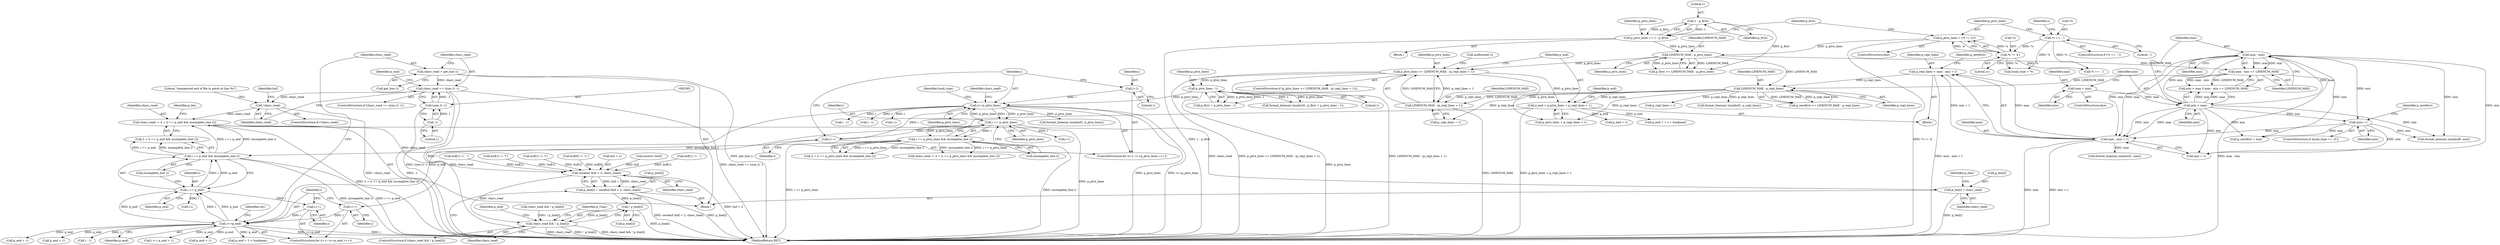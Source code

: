 digraph "0_savannah_0c08d7a902c6fdd49b704623a12d8d672ef18944@API" {
"1002628" [label="(Call,chars_read -= 2 + (i == p_end && incomplete_line ()))"];
"1002632" [label="(Call,i == p_end && incomplete_line ())"];
"1002633" [label="(Call,i == p_end)"];
"1002572" [label="(Call,i<=p_end)"];
"1002570" [label="(Call,i++)"];
"1002390" [label="(Call,i<=p_ptrn_lines)"];
"1002387" [label="(Call,i=1)"];
"1002393" [label="(Call,i++)"];
"1002451" [label="(Call,i == p_ptrn_lines)"];
"1002356" [label="(Call,p_ptrn_lines - 1)"];
"1002314" [label="(Call,p_ptrn_lines >= LINENUM_MAX - (p_repl_lines + 1))"];
"1002242" [label="(Call,LINENUM_MAX - p_ptrn_lines)"];
"1002233" [label="(Call,p_ptrn_lines = (*s != 'a'))"];
"1002235" [label="(Call,*s != 'a')"];
"1002214" [label="(Call,*s == ',')"];
"1002227" [label="(Call,p_ptrn_lines += 1 - p_first)"];
"1002229" [label="(Call,1 - p_first)"];
"1002316" [label="(Call,LINENUM_MAX - (p_repl_lines + 1))"];
"1002309" [label="(Call,LINENUM_MAX - p_repl_lines)"];
"1002284" [label="(Call,max - min == LINENUM_MAX)"];
"1002285" [label="(Call,max - min)"];
"1002281" [label="(Call,min > max)"];
"1002276" [label="(Call,max = min)"];
"1002299" [label="(Call,p_repl_lines = max - min + 1)"];
"1002301" [label="(Call,max - min + 1)"];
"1002294" [label="(Call,min++)"];
"1002575" [label="(Call,i++)"];
"1002322" [label="(Call,p_end = p_ptrn_lines + p_repl_lines + 1)"];
"1002450" [label="(Call,i == p_ptrn_lines && incomplete_line ())"];
"1002598" [label="(Call,!chars_read)"];
"1002582" [label="(Call,chars_read == (size_t) -1)"];
"1002578" [label="(Call,chars_read = get_line ())"];
"1002584" [label="(Call,(size_t) -1)"];
"1002586" [label="(Call,-1)"];
"1002637" [label="(Call,p_len[i] = chars_read)"];
"1002646" [label="(Call,savebuf (buf + 2, chars_read))"];
"1002642" [label="(Call,p_line[i] = savebuf (buf + 2, chars_read))"];
"1002654" [label="(Call,! p_line[i])"];
"1002652" [label="(Call,chars_read && ! p_line[i])"];
"1002278" [label="(Identifier,min)"];
"1002284" [label="(Call,max - min == LINENUM_MAX)"];
"1002446" [label="(Call,chars_read -= 2 + (i == p_ptrn_lines && incomplete_line ()))"];
"1002772" [label="(MethodReturn,RET)"];
"1002282" [label="(Identifier,min)"];
"1002230" [label="(Literal,1)"];
"1002357" [label="(Identifier,p_ptrn_lines)"];
"1002391" [label="(Identifier,i)"];
"1002453" [label="(Identifier,p_ptrn_lines)"];
"1002570" [label="(Call,i++)"];
"1002579" [label="(Identifier,chars_read)"];
"1002574" [label="(Identifier,p_end)"];
"1002572" [label="(Call,i<=p_end)"];
"1002573" [label="(Identifier,i)"];
"1002673" [label="(Identifier,rev)"];
"1002290" [label="(ControlStructure,if (hunk_type == 'd'))"];
"1002243" [label="(Identifier,LINENUM_MAX)"];
"1002618" [label="(Call,buf[1] != '\t')"];
"1002386" [label="(ControlStructure,for (i=1; i<=p_ptrn_lines; i++))"];
"1002313" [label="(ControlStructure,if (p_ptrn_lines >= LINENUM_MAX - (p_repl_lines + 1)))"];
"1002246" [label="(Call,hunk_type = *s)"];
"1002331" [label="(Call,p_end + 1)"];
"1002578" [label="(Call,chars_read = get_line ())"];
"1002389" [label="(Literal,1)"];
"1002652" [label="(Call,chars_read && ! p_line[i])"];
"1002577" [label="(Block,)"];
"1002233" [label="(Call,p_ptrn_lines = (*s != 'a'))"];
"1002388" [label="(Identifier,i)"];
"1002322" [label="(Call,p_end = p_ptrn_lines + p_repl_lines + 1)"];
"1002215" [label="(Call,*s)"];
"1002277" [label="(Identifier,max)"];
"1002330" [label="(Call,p_end + 1 >= hunkmax)"];
"1002244" [label="(Identifier,p_ptrn_lines)"];
"1002236" [label="(Call,*s)"];
"1002702" [label="(Call,i <= p_end + 1)"];
"1002569" [label="(ControlStructure,for (i++; i<=p_end; i++))"];
"1002630" [label="(Call,2 + (i == p_end && incomplete_line ()))"];
"1002316" [label="(Call,LINENUM_MAX - (p_repl_lines + 1))"];
"1002321" [label="(Call,malformed ())"];
"1002636" [label="(Call,incomplete_line ())"];
"1002538" [label="(Call,format_linenum (numbuf1, max))"];
"1002635" [label="(Identifier,p_end)"];
"1002436" [label="(Call,buf[1] != '\t')"];
"1002218" [label="(Block,)"];
"1002651" [label="(ControlStructure,if (chars_read && ! p_line[i]))"];
"1002646" [label="(Call,savebuf (buf + 2, chars_read))"];
"1002308" [label="(Identifier,p_newfirst)"];
"1002231" [label="(Identifier,p_first)"];
"1002479" [label="(Call,i-1)"];
"1002660" [label="(Identifier,p_end)"];
"1002644" [label="(Identifier,p_line)"];
"1002275" [label="(ControlStructure,else)"];
"1002394" [label="(Identifier,i)"];
"1002571" [label="(Identifier,i)"];
"1002653" [label="(Identifier,chars_read)"];
"1002492" [label="(Identifier,hunk_type)"];
"1002354" [label="(Call,p_first + p_ptrn_lines - 1)"];
"1002265" [label="(Call,*s == ',')"];
"1002581" [label="(ControlStructure,if (chars_read == (size_t) -1))"];
"1002681" [label="(Call,p_end + 1)"];
"1002590" [label="(Identifier,p_end)"];
"1002598" [label="(Call,!chars_read)"];
"1002680" [label="(Call,p_end + 1 < hunkmax)"];
"1002637" [label="(Call,p_len[i] = chars_read)"];
"1002242" [label="(Call,LINENUM_MAX - p_ptrn_lines)"];
"1002582" [label="(Call,chars_read == (size_t) -1)"];
"1002643" [label="(Call,p_line[i])"];
"1002731" [label="(Call,format_linenum (numbuf1, p_ptrn_lines))"];
"1002276" [label="(Call,max = min)"];
"1002287" [label="(Identifier,min)"];
"1002628" [label="(Call,chars_read -= 2 + (i == p_end && incomplete_line ()))"];
"1002310" [label="(Identifier,LINENUM_MAX)"];
"1002295" [label="(Identifier,min)"];
"1002281" [label="(Call,min > max)"];
"1002318" [label="(Call,p_repl_lines + 1)"];
"1002704" [label="(Call,p_end + 1)"];
"1002314" [label="(Call,p_ptrn_lines >= LINENUM_MAX - (p_repl_lines + 1))"];
"1002607" [label="(Call,buf[0] != '>')"];
"1002597" [label="(ControlStructure,if (!chars_read))"];
"1002301" [label="(Call,max - min + 1)"];
"1002280" [label="(Call,min > max || max - min == LINENUM_MAX)"];
"1002580" [label="(Call,get_line ())"];
"1002470" [label="(Call,chars_read && ! p_line[i])"];
"1002452" [label="(Identifier,i)"];
"1002352" [label="(Call,format_linenum (numbuf1, p_first + p_ptrn_lines - 1))"];
"1002358" [label="(Literal,1)"];
"1002390" [label="(Call,i<=p_ptrn_lines)"];
"1002214" [label="(Call,*s == ',')"];
"1002642" [label="(Call,p_line[i] = savebuf (buf + 2, chars_read))"];
"1002315" [label="(Identifier,p_ptrn_lines)"];
"1002661" [label="(Call,i-1)"];
"1002332" [label="(Identifier,p_end)"];
"1002311" [label="(Identifier,p_repl_lines)"];
"1002326" [label="(Call,p_repl_lines + 1)"];
"1002633" [label="(Call,i == p_end)"];
"1002584" [label="(Call,(size_t) -1)"];
"1002650" [label="(Identifier,chars_read)"];
"1002213" [label="(ControlStructure,if (*s == ','))"];
"1002535" [label="(Call,format_linenum (numbuf0, min))"];
"1002634" [label="(Identifier,i)"];
"1002392" [label="(Identifier,p_ptrn_lines)"];
"1002286" [label="(Identifier,max)"];
"1002599" [label="(Identifier,chars_read)"];
"1002299" [label="(Call,p_repl_lines = max - min + 1)"];
"1002217" [label="(Literal,',')"];
"1002285" [label="(Call,max - min)"];
"1002397" [label="(Identifier,chars_read)"];
"1002688" [label="(Call,p_end + 1)"];
"1002508" [label="(Call,i - 1)"];
"1002747" [label="(Call,format_linenum (numbuf1, p_repl_lines))"];
"1002302" [label="(Identifier,max)"];
"1002632" [label="(Call,i == p_end && incomplete_line ())"];
"1002356" [label="(Call,p_ptrn_lines - 1)"];
"1002669" [label="(Identifier,p_Char)"];
"1002297" [label="(Identifier,p_newfirst)"];
"1002647" [label="(Call,buf + 2)"];
"1002294" [label="(Call,min++)"];
"1002234" [label="(Identifier,p_ptrn_lines)"];
"1002228" [label="(Identifier,p_ptrn_lines)"];
"1002240" [label="(Call,p_first >= LINENUM_MAX - p_ptrn_lines)"];
"1002575" [label="(Call,i++)"];
"1002553" [label="(Call,savestr (buf))"];
"1002324" [label="(Call,p_ptrn_lines + p_repl_lines + 1)"];
"1002639" [label="(Identifier,p_len)"];
"1002288" [label="(Identifier,LINENUM_MAX)"];
"1002591" [label="(Call,i - 1)"];
"1002220" [label="(Identifier,s)"];
"1002387" [label="(Call,i=1)"];
"1002654" [label="(Call,! p_line[i])"];
"1002409" [label="(Call,i - 1)"];
"1002232" [label="(ControlStructure,else)"];
"1002307" [label="(Call,p_newfirst >= LINENUM_MAX - p_repl_lines)"];
"1002300" [label="(Identifier,p_repl_lines)"];
"1002601" [label="(Literal,\"unexpected end of file in patch at line %s\")"];
"1002587" [label="(Literal,1)"];
"1002323" [label="(Identifier,p_end)"];
"1002451" [label="(Call,i == p_ptrn_lines)"];
"1002586" [label="(Call,-1)"];
"1002609" [label="(Identifier,buf)"];
"1002238" [label="(Literal,'a')"];
"1002454" [label="(Call,incomplete_line ())"];
"1002227" [label="(Call,p_ptrn_lines += 1 - p_first)"];
"1002431" [label="(Call,buf[1] != ' ')"];
"1002229" [label="(Call,1 - p_first)"];
"1002309" [label="(Call,LINENUM_MAX - p_repl_lines)"];
"1002583" [label="(Identifier,chars_read)"];
"1002283" [label="(Identifier,max)"];
"1002159" [label="(Block,)"];
"1002303" [label="(Call,min + 1)"];
"1002448" [label="(Call,2 + (i == p_ptrn_lines && incomplete_line ()))"];
"1002317" [label="(Identifier,LINENUM_MAX)"];
"1002638" [label="(Call,p_len[i])"];
"1002655" [label="(Call,p_line[i])"];
"1002296" [label="(Call,p_newfirst = min)"];
"1002613" [label="(Call,buf[1] != ' ')"];
"1002558" [label="(Call,i-1)"];
"1002641" [label="(Identifier,chars_read)"];
"1002450" [label="(Call,i == p_ptrn_lines && incomplete_line ())"];
"1002393" [label="(Call,i++)"];
"1002235" [label="(Call,*s != 'a')"];
"1002629" [label="(Identifier,chars_read)"];
"1002241" [label="(Identifier,p_first)"];
"1002576" [label="(Identifier,i)"];
"1002628" -> "1002577"  [label="AST: "];
"1002628" -> "1002630"  [label="CFG: "];
"1002629" -> "1002628"  [label="AST: "];
"1002630" -> "1002628"  [label="AST: "];
"1002639" -> "1002628"  [label="CFG: "];
"1002628" -> "1002772"  [label="DDG: 2 + (i == p_end && incomplete_line ())"];
"1002632" -> "1002628"  [label="DDG: i == p_end"];
"1002632" -> "1002628"  [label="DDG: incomplete_line ()"];
"1002598" -> "1002628"  [label="DDG: chars_read"];
"1002628" -> "1002637"  [label="DDG: chars_read"];
"1002628" -> "1002646"  [label="DDG: chars_read"];
"1002632" -> "1002630"  [label="AST: "];
"1002632" -> "1002633"  [label="CFG: "];
"1002632" -> "1002636"  [label="CFG: "];
"1002633" -> "1002632"  [label="AST: "];
"1002636" -> "1002632"  [label="AST: "];
"1002630" -> "1002632"  [label="CFG: "];
"1002632" -> "1002772"  [label="DDG: incomplete_line ()"];
"1002632" -> "1002772"  [label="DDG: i == p_end"];
"1002632" -> "1002630"  [label="DDG: i == p_end"];
"1002632" -> "1002630"  [label="DDG: incomplete_line ()"];
"1002633" -> "1002632"  [label="DDG: i"];
"1002633" -> "1002632"  [label="DDG: p_end"];
"1002450" -> "1002632"  [label="DDG: incomplete_line ()"];
"1002633" -> "1002635"  [label="CFG: "];
"1002634" -> "1002633"  [label="AST: "];
"1002635" -> "1002633"  [label="AST: "];
"1002636" -> "1002633"  [label="CFG: "];
"1002633" -> "1002572"  [label="DDG: p_end"];
"1002633" -> "1002575"  [label="DDG: i"];
"1002572" -> "1002633"  [label="DDG: i"];
"1002572" -> "1002633"  [label="DDG: p_end"];
"1002633" -> "1002661"  [label="DDG: i"];
"1002572" -> "1002569"  [label="AST: "];
"1002572" -> "1002574"  [label="CFG: "];
"1002573" -> "1002572"  [label="AST: "];
"1002574" -> "1002572"  [label="AST: "];
"1002579" -> "1002572"  [label="CFG: "];
"1002673" -> "1002572"  [label="CFG: "];
"1002572" -> "1002772"  [label="DDG: i"];
"1002572" -> "1002772"  [label="DDG: i<=p_end"];
"1002570" -> "1002572"  [label="DDG: i"];
"1002575" -> "1002572"  [label="DDG: i"];
"1002322" -> "1002572"  [label="DDG: p_end"];
"1002572" -> "1002591"  [label="DDG: i"];
"1002572" -> "1002680"  [label="DDG: p_end"];
"1002572" -> "1002681"  [label="DDG: p_end"];
"1002572" -> "1002688"  [label="DDG: p_end"];
"1002572" -> "1002702"  [label="DDG: p_end"];
"1002572" -> "1002704"  [label="DDG: p_end"];
"1002570" -> "1002569"  [label="AST: "];
"1002570" -> "1002571"  [label="CFG: "];
"1002571" -> "1002570"  [label="AST: "];
"1002573" -> "1002570"  [label="CFG: "];
"1002390" -> "1002570"  [label="DDG: i"];
"1002390" -> "1002386"  [label="AST: "];
"1002390" -> "1002392"  [label="CFG: "];
"1002391" -> "1002390"  [label="AST: "];
"1002392" -> "1002390"  [label="AST: "];
"1002397" -> "1002390"  [label="CFG: "];
"1002492" -> "1002390"  [label="CFG: "];
"1002390" -> "1002772"  [label="DDG: p_ptrn_lines"];
"1002390" -> "1002772"  [label="DDG: i<=p_ptrn_lines"];
"1002387" -> "1002390"  [label="DDG: i"];
"1002393" -> "1002390"  [label="DDG: i"];
"1002451" -> "1002390"  [label="DDG: p_ptrn_lines"];
"1002356" -> "1002390"  [label="DDG: p_ptrn_lines"];
"1002390" -> "1002409"  [label="DDG: i"];
"1002390" -> "1002451"  [label="DDG: i"];
"1002390" -> "1002451"  [label="DDG: p_ptrn_lines"];
"1002390" -> "1002508"  [label="DDG: i"];
"1002390" -> "1002558"  [label="DDG: i"];
"1002390" -> "1002731"  [label="DDG: p_ptrn_lines"];
"1002387" -> "1002386"  [label="AST: "];
"1002387" -> "1002389"  [label="CFG: "];
"1002388" -> "1002387"  [label="AST: "];
"1002389" -> "1002387"  [label="AST: "];
"1002391" -> "1002387"  [label="CFG: "];
"1002393" -> "1002386"  [label="AST: "];
"1002393" -> "1002394"  [label="CFG: "];
"1002394" -> "1002393"  [label="AST: "];
"1002391" -> "1002393"  [label="CFG: "];
"1002451" -> "1002393"  [label="DDG: i"];
"1002451" -> "1002450"  [label="AST: "];
"1002451" -> "1002453"  [label="CFG: "];
"1002452" -> "1002451"  [label="AST: "];
"1002453" -> "1002451"  [label="AST: "];
"1002454" -> "1002451"  [label="CFG: "];
"1002450" -> "1002451"  [label="CFG: "];
"1002451" -> "1002772"  [label="DDG: p_ptrn_lines"];
"1002451" -> "1002450"  [label="DDG: i"];
"1002451" -> "1002450"  [label="DDG: p_ptrn_lines"];
"1002451" -> "1002479"  [label="DDG: i"];
"1002356" -> "1002354"  [label="AST: "];
"1002356" -> "1002358"  [label="CFG: "];
"1002357" -> "1002356"  [label="AST: "];
"1002358" -> "1002356"  [label="AST: "];
"1002354" -> "1002356"  [label="CFG: "];
"1002356" -> "1002772"  [label="DDG: p_ptrn_lines"];
"1002356" -> "1002352"  [label="DDG: p_ptrn_lines"];
"1002356" -> "1002352"  [label="DDG: 1"];
"1002356" -> "1002354"  [label="DDG: p_ptrn_lines"];
"1002356" -> "1002354"  [label="DDG: 1"];
"1002314" -> "1002356"  [label="DDG: p_ptrn_lines"];
"1002314" -> "1002313"  [label="AST: "];
"1002314" -> "1002316"  [label="CFG: "];
"1002315" -> "1002314"  [label="AST: "];
"1002316" -> "1002314"  [label="AST: "];
"1002321" -> "1002314"  [label="CFG: "];
"1002323" -> "1002314"  [label="CFG: "];
"1002314" -> "1002772"  [label="DDG: p_ptrn_lines >= LINENUM_MAX - (p_repl_lines + 1)"];
"1002314" -> "1002772"  [label="DDG: LINENUM_MAX - (p_repl_lines + 1)"];
"1002242" -> "1002314"  [label="DDG: p_ptrn_lines"];
"1002316" -> "1002314"  [label="DDG: LINENUM_MAX"];
"1002316" -> "1002314"  [label="DDG: p_repl_lines + 1"];
"1002314" -> "1002322"  [label="DDG: p_ptrn_lines"];
"1002314" -> "1002324"  [label="DDG: p_ptrn_lines"];
"1002242" -> "1002240"  [label="AST: "];
"1002242" -> "1002244"  [label="CFG: "];
"1002243" -> "1002242"  [label="AST: "];
"1002244" -> "1002242"  [label="AST: "];
"1002240" -> "1002242"  [label="CFG: "];
"1002242" -> "1002240"  [label="DDG: LINENUM_MAX"];
"1002242" -> "1002240"  [label="DDG: p_ptrn_lines"];
"1002233" -> "1002242"  [label="DDG: p_ptrn_lines"];
"1002227" -> "1002242"  [label="DDG: p_ptrn_lines"];
"1002242" -> "1002284"  [label="DDG: LINENUM_MAX"];
"1002242" -> "1002309"  [label="DDG: LINENUM_MAX"];
"1002233" -> "1002232"  [label="AST: "];
"1002233" -> "1002235"  [label="CFG: "];
"1002234" -> "1002233"  [label="AST: "];
"1002235" -> "1002233"  [label="AST: "];
"1002241" -> "1002233"  [label="CFG: "];
"1002233" -> "1002772"  [label="DDG: *s != 'a'"];
"1002235" -> "1002233"  [label="DDG: *s"];
"1002235" -> "1002233"  [label="DDG: 'a'"];
"1002235" -> "1002238"  [label="CFG: "];
"1002236" -> "1002235"  [label="AST: "];
"1002238" -> "1002235"  [label="AST: "];
"1002214" -> "1002235"  [label="DDG: *s"];
"1002235" -> "1002246"  [label="DDG: *s"];
"1002235" -> "1002265"  [label="DDG: *s"];
"1002214" -> "1002213"  [label="AST: "];
"1002214" -> "1002217"  [label="CFG: "];
"1002215" -> "1002214"  [label="AST: "];
"1002217" -> "1002214"  [label="AST: "];
"1002220" -> "1002214"  [label="CFG: "];
"1002234" -> "1002214"  [label="CFG: "];
"1002214" -> "1002246"  [label="DDG: *s"];
"1002214" -> "1002265"  [label="DDG: *s"];
"1002227" -> "1002218"  [label="AST: "];
"1002227" -> "1002229"  [label="CFG: "];
"1002228" -> "1002227"  [label="AST: "];
"1002229" -> "1002227"  [label="AST: "];
"1002241" -> "1002227"  [label="CFG: "];
"1002227" -> "1002772"  [label="DDG: 1 - p_first"];
"1002229" -> "1002227"  [label="DDG: 1"];
"1002229" -> "1002227"  [label="DDG: p_first"];
"1002229" -> "1002231"  [label="CFG: "];
"1002230" -> "1002229"  [label="AST: "];
"1002231" -> "1002229"  [label="AST: "];
"1002229" -> "1002240"  [label="DDG: p_first"];
"1002316" -> "1002318"  [label="CFG: "];
"1002317" -> "1002316"  [label="AST: "];
"1002318" -> "1002316"  [label="AST: "];
"1002316" -> "1002772"  [label="DDG: LINENUM_MAX"];
"1002309" -> "1002316"  [label="DDG: LINENUM_MAX"];
"1002309" -> "1002316"  [label="DDG: p_repl_lines"];
"1002309" -> "1002307"  [label="AST: "];
"1002309" -> "1002311"  [label="CFG: "];
"1002310" -> "1002309"  [label="AST: "];
"1002311" -> "1002309"  [label="AST: "];
"1002307" -> "1002309"  [label="CFG: "];
"1002309" -> "1002307"  [label="DDG: LINENUM_MAX"];
"1002309" -> "1002307"  [label="DDG: p_repl_lines"];
"1002284" -> "1002309"  [label="DDG: LINENUM_MAX"];
"1002299" -> "1002309"  [label="DDG: p_repl_lines"];
"1002309" -> "1002318"  [label="DDG: p_repl_lines"];
"1002309" -> "1002322"  [label="DDG: p_repl_lines"];
"1002309" -> "1002324"  [label="DDG: p_repl_lines"];
"1002309" -> "1002326"  [label="DDG: p_repl_lines"];
"1002309" -> "1002747"  [label="DDG: p_repl_lines"];
"1002284" -> "1002280"  [label="AST: "];
"1002284" -> "1002288"  [label="CFG: "];
"1002285" -> "1002284"  [label="AST: "];
"1002288" -> "1002284"  [label="AST: "];
"1002280" -> "1002284"  [label="CFG: "];
"1002284" -> "1002772"  [label="DDG: max - min"];
"1002284" -> "1002280"  [label="DDG: max - min"];
"1002284" -> "1002280"  [label="DDG: LINENUM_MAX"];
"1002285" -> "1002284"  [label="DDG: max"];
"1002285" -> "1002284"  [label="DDG: min"];
"1002285" -> "1002287"  [label="CFG: "];
"1002286" -> "1002285"  [label="AST: "];
"1002287" -> "1002285"  [label="AST: "];
"1002288" -> "1002285"  [label="CFG: "];
"1002281" -> "1002285"  [label="DDG: max"];
"1002281" -> "1002285"  [label="DDG: min"];
"1002285" -> "1002294"  [label="DDG: min"];
"1002285" -> "1002296"  [label="DDG: min"];
"1002285" -> "1002301"  [label="DDG: max"];
"1002285" -> "1002301"  [label="DDG: min"];
"1002285" -> "1002303"  [label="DDG: min"];
"1002285" -> "1002535"  [label="DDG: min"];
"1002281" -> "1002280"  [label="AST: "];
"1002281" -> "1002283"  [label="CFG: "];
"1002282" -> "1002281"  [label="AST: "];
"1002283" -> "1002281"  [label="AST: "];
"1002286" -> "1002281"  [label="CFG: "];
"1002280" -> "1002281"  [label="CFG: "];
"1002281" -> "1002280"  [label="DDG: min"];
"1002281" -> "1002280"  [label="DDG: max"];
"1002276" -> "1002281"  [label="DDG: max"];
"1002281" -> "1002294"  [label="DDG: min"];
"1002281" -> "1002296"  [label="DDG: min"];
"1002281" -> "1002301"  [label="DDG: max"];
"1002281" -> "1002301"  [label="DDG: min"];
"1002281" -> "1002303"  [label="DDG: min"];
"1002281" -> "1002535"  [label="DDG: min"];
"1002276" -> "1002275"  [label="AST: "];
"1002276" -> "1002278"  [label="CFG: "];
"1002277" -> "1002276"  [label="AST: "];
"1002278" -> "1002276"  [label="AST: "];
"1002282" -> "1002276"  [label="CFG: "];
"1002299" -> "1002159"  [label="AST: "];
"1002299" -> "1002301"  [label="CFG: "];
"1002300" -> "1002299"  [label="AST: "];
"1002301" -> "1002299"  [label="AST: "];
"1002308" -> "1002299"  [label="CFG: "];
"1002299" -> "1002772"  [label="DDG: max - min + 1"];
"1002301" -> "1002299"  [label="DDG: max"];
"1002301" -> "1002299"  [label="DDG: min + 1"];
"1002301" -> "1002303"  [label="CFG: "];
"1002302" -> "1002301"  [label="AST: "];
"1002303" -> "1002301"  [label="AST: "];
"1002301" -> "1002772"  [label="DDG: max"];
"1002301" -> "1002772"  [label="DDG: min + 1"];
"1002294" -> "1002301"  [label="DDG: min"];
"1002301" -> "1002538"  [label="DDG: max"];
"1002294" -> "1002290"  [label="AST: "];
"1002294" -> "1002295"  [label="CFG: "];
"1002295" -> "1002294"  [label="AST: "];
"1002297" -> "1002294"  [label="CFG: "];
"1002294" -> "1002296"  [label="DDG: min"];
"1002294" -> "1002303"  [label="DDG: min"];
"1002294" -> "1002535"  [label="DDG: min"];
"1002575" -> "1002569"  [label="AST: "];
"1002575" -> "1002576"  [label="CFG: "];
"1002576" -> "1002575"  [label="AST: "];
"1002573" -> "1002575"  [label="CFG: "];
"1002322" -> "1002159"  [label="AST: "];
"1002322" -> "1002324"  [label="CFG: "];
"1002323" -> "1002322"  [label="AST: "];
"1002324" -> "1002322"  [label="AST: "];
"1002332" -> "1002322"  [label="CFG: "];
"1002322" -> "1002772"  [label="DDG: p_ptrn_lines + p_repl_lines + 1"];
"1002322" -> "1002330"  [label="DDG: p_end"];
"1002322" -> "1002331"  [label="DDG: p_end"];
"1002450" -> "1002448"  [label="AST: "];
"1002450" -> "1002454"  [label="CFG: "];
"1002454" -> "1002450"  [label="AST: "];
"1002448" -> "1002450"  [label="CFG: "];
"1002450" -> "1002772"  [label="DDG: i == p_ptrn_lines"];
"1002450" -> "1002772"  [label="DDG: incomplete_line ()"];
"1002450" -> "1002446"  [label="DDG: i == p_ptrn_lines"];
"1002450" -> "1002446"  [label="DDG: incomplete_line ()"];
"1002450" -> "1002448"  [label="DDG: i == p_ptrn_lines"];
"1002450" -> "1002448"  [label="DDG: incomplete_line ()"];
"1002598" -> "1002597"  [label="AST: "];
"1002598" -> "1002599"  [label="CFG: "];
"1002599" -> "1002598"  [label="AST: "];
"1002601" -> "1002598"  [label="CFG: "];
"1002609" -> "1002598"  [label="CFG: "];
"1002598" -> "1002772"  [label="DDG: !chars_read"];
"1002582" -> "1002598"  [label="DDG: chars_read"];
"1002582" -> "1002581"  [label="AST: "];
"1002582" -> "1002584"  [label="CFG: "];
"1002583" -> "1002582"  [label="AST: "];
"1002584" -> "1002582"  [label="AST: "];
"1002590" -> "1002582"  [label="CFG: "];
"1002599" -> "1002582"  [label="CFG: "];
"1002582" -> "1002772"  [label="DDG: chars_read == (size_t) -1"];
"1002582" -> "1002772"  [label="DDG: (size_t) -1"];
"1002582" -> "1002772"  [label="DDG: chars_read"];
"1002578" -> "1002582"  [label="DDG: chars_read"];
"1002584" -> "1002582"  [label="DDG: -1"];
"1002578" -> "1002577"  [label="AST: "];
"1002578" -> "1002580"  [label="CFG: "];
"1002579" -> "1002578"  [label="AST: "];
"1002580" -> "1002578"  [label="AST: "];
"1002583" -> "1002578"  [label="CFG: "];
"1002578" -> "1002772"  [label="DDG: get_line ()"];
"1002584" -> "1002586"  [label="CFG: "];
"1002585" -> "1002584"  [label="AST: "];
"1002586" -> "1002584"  [label="AST: "];
"1002584" -> "1002772"  [label="DDG: -1"];
"1002586" -> "1002584"  [label="DDG: 1"];
"1002586" -> "1002587"  [label="CFG: "];
"1002587" -> "1002586"  [label="AST: "];
"1002637" -> "1002577"  [label="AST: "];
"1002637" -> "1002641"  [label="CFG: "];
"1002638" -> "1002637"  [label="AST: "];
"1002641" -> "1002637"  [label="AST: "];
"1002644" -> "1002637"  [label="CFG: "];
"1002637" -> "1002772"  [label="DDG: p_len[i]"];
"1002646" -> "1002642"  [label="AST: "];
"1002646" -> "1002650"  [label="CFG: "];
"1002647" -> "1002646"  [label="AST: "];
"1002650" -> "1002646"  [label="AST: "];
"1002642" -> "1002646"  [label="CFG: "];
"1002646" -> "1002772"  [label="DDG: buf + 2"];
"1002646" -> "1002642"  [label="DDG: buf + 2"];
"1002646" -> "1002642"  [label="DDG: chars_read"];
"1002618" -> "1002646"  [label="DDG: buf[1]"];
"1002613" -> "1002646"  [label="DDG: buf[1]"];
"1002553" -> "1002646"  [label="DDG: buf"];
"1002607" -> "1002646"  [label="DDG: buf[0]"];
"1002436" -> "1002646"  [label="DDG: buf[1]"];
"1002431" -> "1002646"  [label="DDG: buf[1]"];
"1002646" -> "1002652"  [label="DDG: chars_read"];
"1002642" -> "1002577"  [label="AST: "];
"1002643" -> "1002642"  [label="AST: "];
"1002653" -> "1002642"  [label="CFG: "];
"1002642" -> "1002772"  [label="DDG: savebuf (buf + 2, chars_read)"];
"1002642" -> "1002772"  [label="DDG: p_line[i]"];
"1002642" -> "1002654"  [label="DDG: p_line[i]"];
"1002654" -> "1002652"  [label="AST: "];
"1002654" -> "1002655"  [label="CFG: "];
"1002655" -> "1002654"  [label="AST: "];
"1002652" -> "1002654"  [label="CFG: "];
"1002654" -> "1002772"  [label="DDG: p_line[i]"];
"1002654" -> "1002652"  [label="DDG: p_line[i]"];
"1002652" -> "1002651"  [label="AST: "];
"1002652" -> "1002653"  [label="CFG: "];
"1002653" -> "1002652"  [label="AST: "];
"1002660" -> "1002652"  [label="CFG: "];
"1002669" -> "1002652"  [label="CFG: "];
"1002652" -> "1002772"  [label="DDG: chars_read && ! p_line[i]"];
"1002652" -> "1002772"  [label="DDG: chars_read"];
"1002652" -> "1002772"  [label="DDG: ! p_line[i]"];
"1002470" -> "1002652"  [label="DDG: ! p_line[i]"];
}
